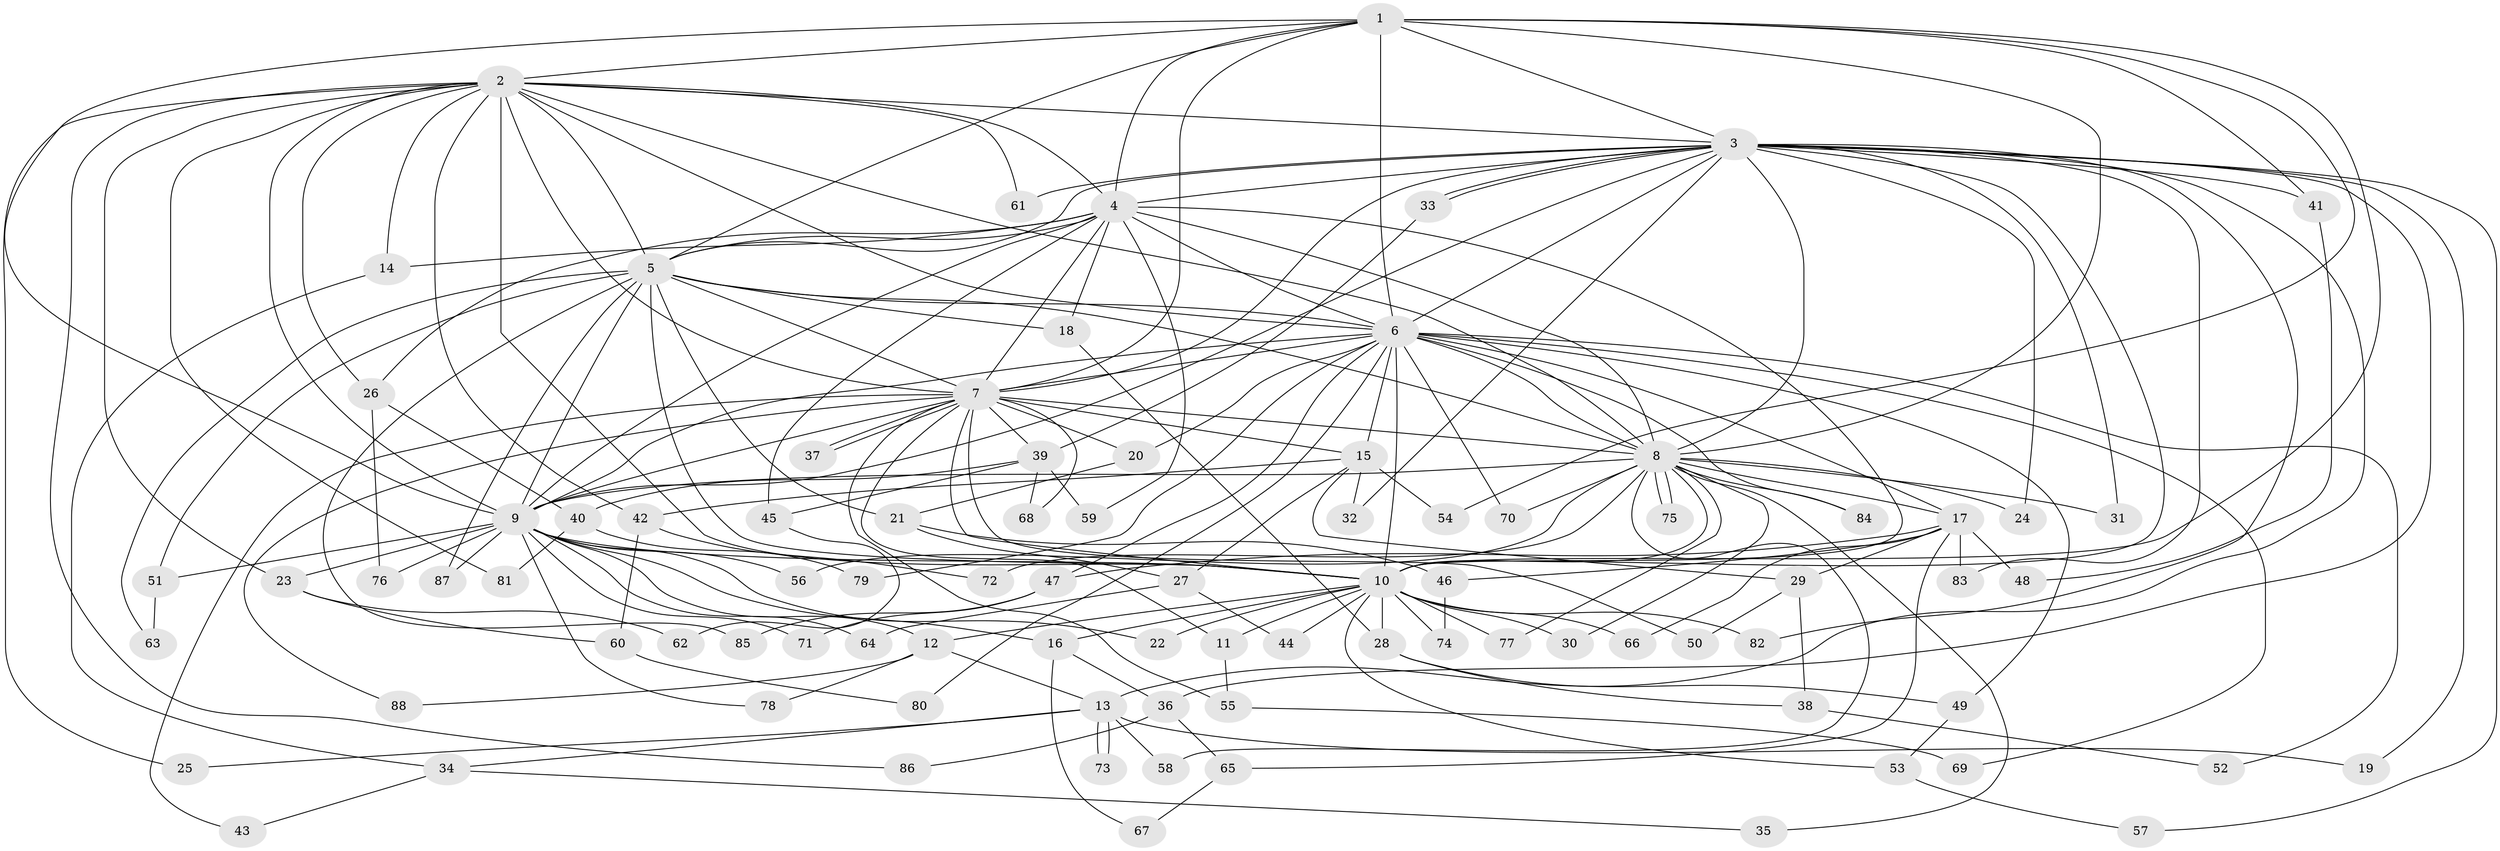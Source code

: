 // coarse degree distribution, {21: 0.01639344262295082, 15: 0.01639344262295082, 24: 0.01639344262295082, 13: 0.03278688524590164, 18: 0.03278688524590164, 17: 0.01639344262295082, 19: 0.01639344262295082, 3: 0.13114754098360656, 5: 0.08196721311475409, 7: 0.01639344262295082, 9: 0.01639344262295082, 1: 0.04918032786885246, 2: 0.4426229508196721, 4: 0.09836065573770492, 6: 0.01639344262295082}
// Generated by graph-tools (version 1.1) at 2025/41/03/06/25 10:41:38]
// undirected, 88 vertices, 201 edges
graph export_dot {
graph [start="1"]
  node [color=gray90,style=filled];
  1;
  2;
  3;
  4;
  5;
  6;
  7;
  8;
  9;
  10;
  11;
  12;
  13;
  14;
  15;
  16;
  17;
  18;
  19;
  20;
  21;
  22;
  23;
  24;
  25;
  26;
  27;
  28;
  29;
  30;
  31;
  32;
  33;
  34;
  35;
  36;
  37;
  38;
  39;
  40;
  41;
  42;
  43;
  44;
  45;
  46;
  47;
  48;
  49;
  50;
  51;
  52;
  53;
  54;
  55;
  56;
  57;
  58;
  59;
  60;
  61;
  62;
  63;
  64;
  65;
  66;
  67;
  68;
  69;
  70;
  71;
  72;
  73;
  74;
  75;
  76;
  77;
  78;
  79;
  80;
  81;
  82;
  83;
  84;
  85;
  86;
  87;
  88;
  1 -- 2;
  1 -- 3;
  1 -- 4;
  1 -- 5;
  1 -- 6;
  1 -- 7;
  1 -- 8;
  1 -- 9;
  1 -- 10;
  1 -- 41;
  1 -- 54;
  2 -- 3;
  2 -- 4;
  2 -- 5;
  2 -- 6;
  2 -- 7;
  2 -- 8;
  2 -- 9;
  2 -- 10;
  2 -- 14;
  2 -- 23;
  2 -- 25;
  2 -- 26;
  2 -- 42;
  2 -- 61;
  2 -- 81;
  2 -- 86;
  3 -- 4;
  3 -- 5;
  3 -- 6;
  3 -- 7;
  3 -- 8;
  3 -- 9;
  3 -- 10;
  3 -- 13;
  3 -- 19;
  3 -- 24;
  3 -- 31;
  3 -- 32;
  3 -- 33;
  3 -- 33;
  3 -- 36;
  3 -- 41;
  3 -- 57;
  3 -- 61;
  3 -- 82;
  3 -- 83;
  4 -- 5;
  4 -- 6;
  4 -- 7;
  4 -- 8;
  4 -- 9;
  4 -- 10;
  4 -- 14;
  4 -- 18;
  4 -- 26;
  4 -- 45;
  4 -- 59;
  5 -- 6;
  5 -- 7;
  5 -- 8;
  5 -- 9;
  5 -- 10;
  5 -- 18;
  5 -- 21;
  5 -- 51;
  5 -- 63;
  5 -- 85;
  5 -- 87;
  6 -- 7;
  6 -- 8;
  6 -- 9;
  6 -- 10;
  6 -- 15;
  6 -- 17;
  6 -- 20;
  6 -- 47;
  6 -- 49;
  6 -- 52;
  6 -- 69;
  6 -- 70;
  6 -- 79;
  6 -- 80;
  6 -- 84;
  7 -- 8;
  7 -- 9;
  7 -- 10;
  7 -- 11;
  7 -- 15;
  7 -- 20;
  7 -- 37;
  7 -- 37;
  7 -- 39;
  7 -- 43;
  7 -- 50;
  7 -- 55;
  7 -- 68;
  7 -- 88;
  8 -- 9;
  8 -- 10;
  8 -- 17;
  8 -- 24;
  8 -- 30;
  8 -- 31;
  8 -- 35;
  8 -- 56;
  8 -- 58;
  8 -- 70;
  8 -- 72;
  8 -- 75;
  8 -- 75;
  8 -- 77;
  8 -- 84;
  9 -- 10;
  9 -- 12;
  9 -- 16;
  9 -- 22;
  9 -- 23;
  9 -- 51;
  9 -- 56;
  9 -- 64;
  9 -- 71;
  9 -- 76;
  9 -- 78;
  9 -- 87;
  10 -- 11;
  10 -- 12;
  10 -- 16;
  10 -- 22;
  10 -- 28;
  10 -- 30;
  10 -- 44;
  10 -- 53;
  10 -- 66;
  10 -- 74;
  10 -- 77;
  10 -- 82;
  11 -- 55;
  12 -- 13;
  12 -- 78;
  12 -- 88;
  13 -- 19;
  13 -- 25;
  13 -- 34;
  13 -- 58;
  13 -- 73;
  13 -- 73;
  14 -- 34;
  15 -- 27;
  15 -- 29;
  15 -- 32;
  15 -- 42;
  15 -- 54;
  16 -- 36;
  16 -- 67;
  17 -- 29;
  17 -- 46;
  17 -- 47;
  17 -- 48;
  17 -- 65;
  17 -- 66;
  17 -- 83;
  18 -- 28;
  20 -- 21;
  21 -- 27;
  21 -- 46;
  23 -- 60;
  23 -- 62;
  26 -- 40;
  26 -- 76;
  27 -- 44;
  27 -- 64;
  28 -- 38;
  28 -- 49;
  29 -- 38;
  29 -- 50;
  33 -- 39;
  34 -- 35;
  34 -- 43;
  36 -- 65;
  36 -- 86;
  38 -- 52;
  39 -- 40;
  39 -- 45;
  39 -- 59;
  39 -- 68;
  40 -- 79;
  40 -- 81;
  41 -- 48;
  42 -- 60;
  42 -- 72;
  45 -- 62;
  46 -- 74;
  47 -- 71;
  47 -- 85;
  49 -- 53;
  51 -- 63;
  53 -- 57;
  55 -- 69;
  60 -- 80;
  65 -- 67;
}
